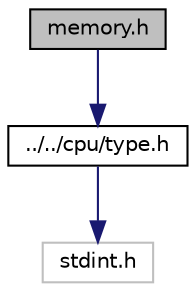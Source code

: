 digraph "memory.h"
{
 // LATEX_PDF_SIZE
  edge [fontname="Helvetica",fontsize="10",labelfontname="Helvetica",labelfontsize="10"];
  node [fontname="Helvetica",fontsize="10",shape=record];
  Node0 [label="memory.h",height=0.2,width=0.4,color="black", fillcolor="grey75", style="filled", fontcolor="black",tooltip="Memory library header file."];
  Node0 -> Node1 [color="midnightblue",fontsize="10",style="solid",fontname="Helvetica"];
  Node1 [label="../../cpu/type.h",height=0.2,width=0.4,color="black", fillcolor="white", style="filled",URL="$type_8h.html",tooltip="Defines various special types and includes stdint.h."];
  Node1 -> Node2 [color="midnightblue",fontsize="10",style="solid",fontname="Helvetica"];
  Node2 [label="stdint.h",height=0.2,width=0.4,color="grey75", fillcolor="white", style="filled",tooltip=" "];
}
